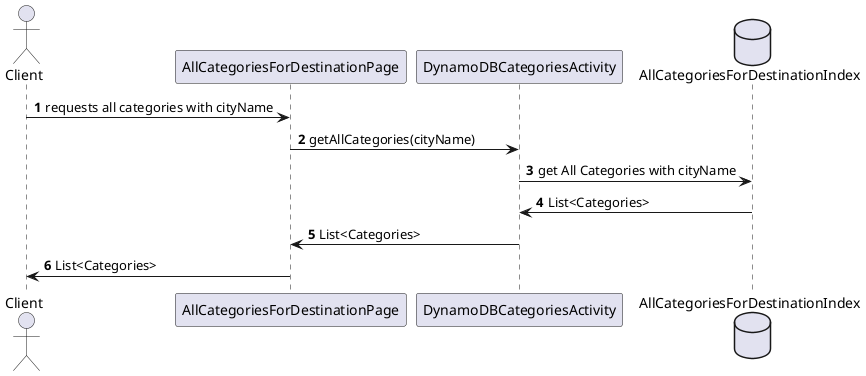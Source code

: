 @startuml
'https://plantuml.com/sequence-diagram
actor Client
participant AllCategoriesForDestinationPage
participant DynamoDBCategoriesActivity
database AllCategoriesForDestinationIndex
autonumber

Client -> AllCategoriesForDestinationPage: requests all categories with cityName
AllCategoriesForDestinationPage -> DynamoDBCategoriesActivity: getAllCategories(cityName)

DynamoDBCategoriesActivity -> AllCategoriesForDestinationIndex: get All Categories with cityName
DynamoDBCategoriesActivity <- AllCategoriesForDestinationIndex: List<Categories>
DynamoDBCategoriesActivity -> AllCategoriesForDestinationPage: List<Categories>
Client<- AllCategoriesForDestinationPage: List<Categories>
@enduml
